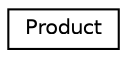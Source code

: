 digraph "Jerarquia Gràfica de la Classe"
{
  edge [fontname="Helvetica",fontsize="10",labelfontname="Helvetica",labelfontsize="10"];
  node [fontname="Helvetica",fontsize="10",shape=record];
  rankdir="LR";
  Node1 [label="Product",height=0.2,width=0.4,color="black", fillcolor="white", style="filled",URL="$classProduct.html"];
}
